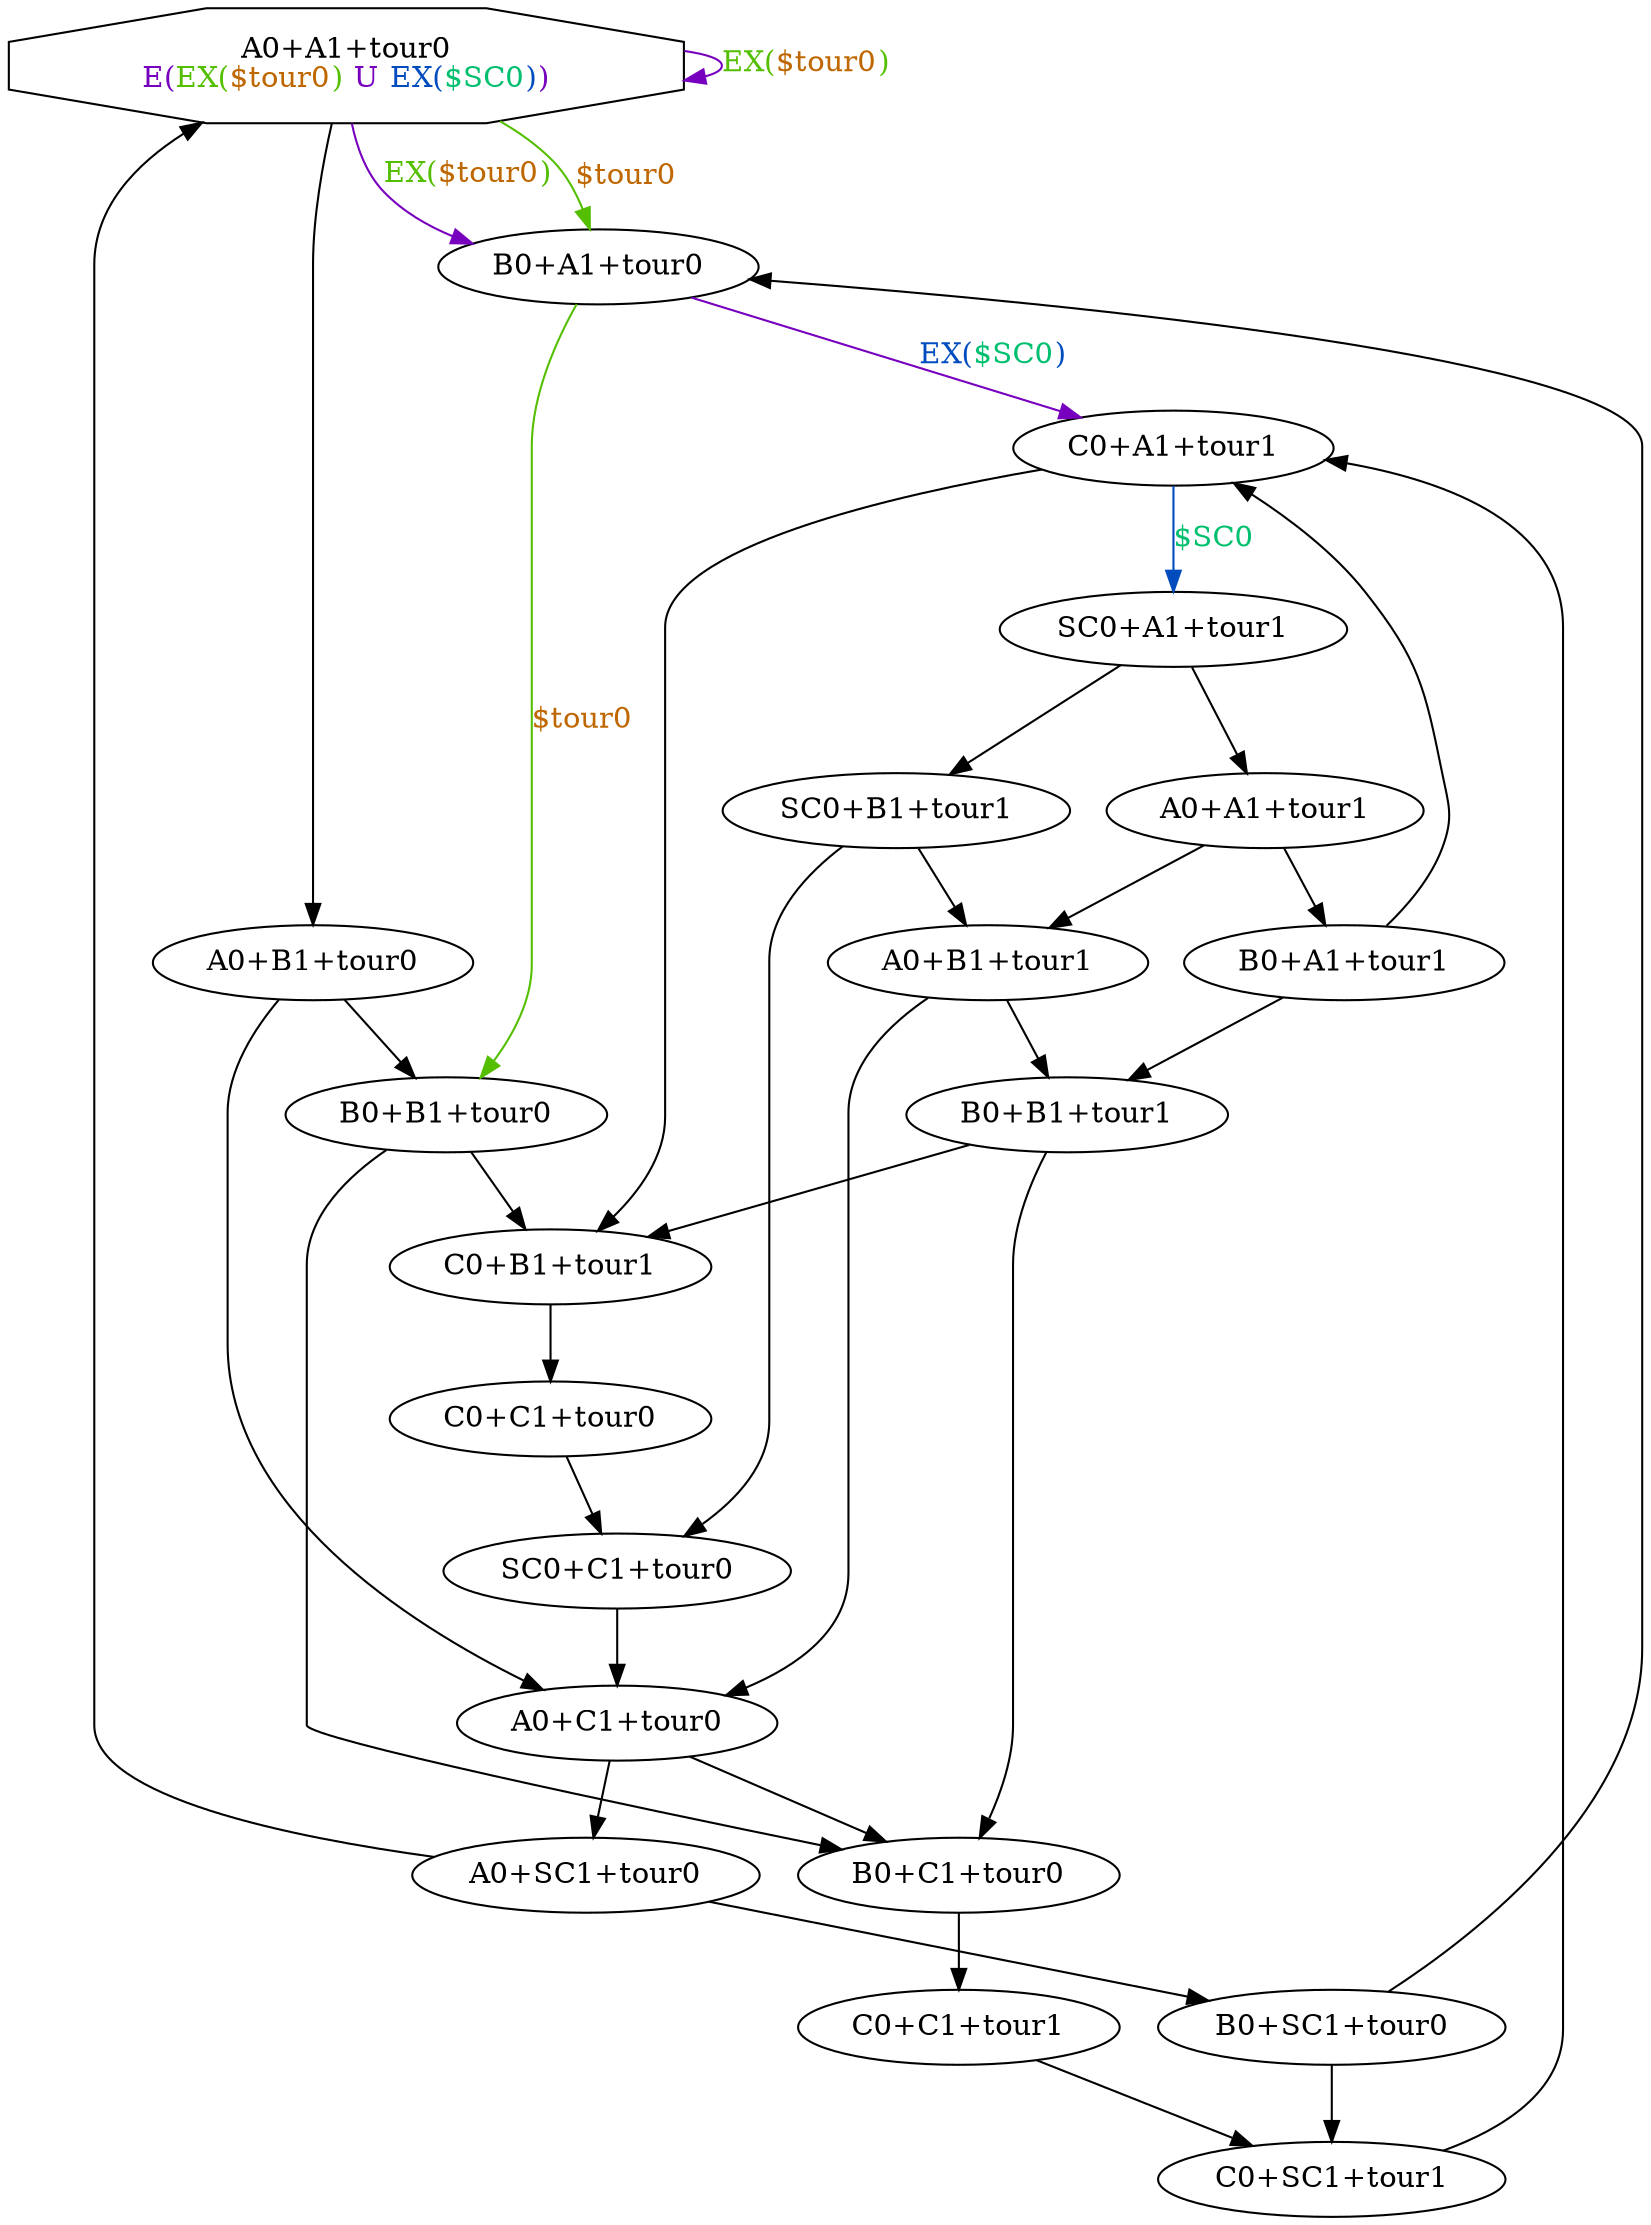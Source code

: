 digraph system {
N0 [label=<A0+A1+tour0<BR/><FONT COLOR="0.7699998 1 0.75">E(<FONT COLOR="0.25999978 1 0.75">EX(<FONT COLOR="0.089999795 1 0.75">$tour0</FONT>)</FONT> U <FONT COLOR="0.5999998 1 0.75">EX(<FONT COLOR="0.42999977 1 0.75">$SC0</FONT>)</FONT>)</FONT>>,shape=octagon]
N1 [label=<B0+A1+tour0>]
N2 [label=<C0+A1+tour1>]
N3 [label=<SC0+A1+tour1>]
N4 [label=<A0+A1+tour1>]
N5 [label=<B0+A1+tour1>]
N6 [label=<B0+B1+tour1>]
N7 [label=<C0+B1+tour1>]
N8 [label=<C0+C1+tour0>]
N9 [label=<SC0+C1+tour0>]
N10 [label=<A0+C1+tour0>]
N11 [label=<B0+C1+tour0>]
N12 [label=<C0+C1+tour1>]
N13 [label=<C0+SC1+tour1>]
N14 [label=<A0+SC1+tour0>]
N15 [label=<B0+SC1+tour0>]
N16 [label=<A0+B1+tour1>]
N17 [label=<SC0+B1+tour1>]
N18 [label=<B0+B1+tour0>]
N19 [label=<A0+B1+tour0>]
N0 -> N19
N2 -> N7
N3 -> N4
N3 -> N17
N4 -> N5
N4 -> N16
N5 -> N2
N5 -> N6
N6 -> N7
N6 -> N11
N7 -> N8
N8 -> N9
N9 -> N10
N10 -> N11
N10 -> N14
N11 -> N12
N12 -> N13
N13 -> N2
N14 -> N15
N14 -> N0
N15 -> N13
N15 -> N1
N16 -> N6
N16 -> N10
N17 -> N16
N17 -> N9
N18 -> N7
N18 -> N11
N19 -> N18
N19 -> N10
N0 -> N1 [color="0.7699998 1 0.75",label=<<FONT COLOR="0.25999978 1 0.75">EX(<FONT COLOR="0.089999795 1 0.75">$tour0</FONT>)</FONT>>]
N1 -> N2 [color="0.7699998 1 0.75",label=<<FONT COLOR="0.5999998 1 0.75">EX(<FONT COLOR="0.42999977 1 0.75">$SC0</FONT>)</FONT>>]
N0 -> N0 [color="0.7699998 1 0.75",label=<<FONT COLOR="0.25999978 1 0.75">EX(<FONT COLOR="0.089999795 1 0.75">$tour0</FONT>)</FONT>>]
N1 -> N18 [color="0.25999978 1 0.75",label=<<FONT COLOR="0.089999795 1 0.75">$tour0</FONT>>]
N0 -> N1 [color="0.25999978 1 0.75",label=<<FONT COLOR="0.089999795 1 0.75">$tour0</FONT>>]
N2 -> N3 [color="0.5999998 1 0.75",label=<<FONT COLOR="0.42999977 1 0.75">$SC0</FONT>>]
}
